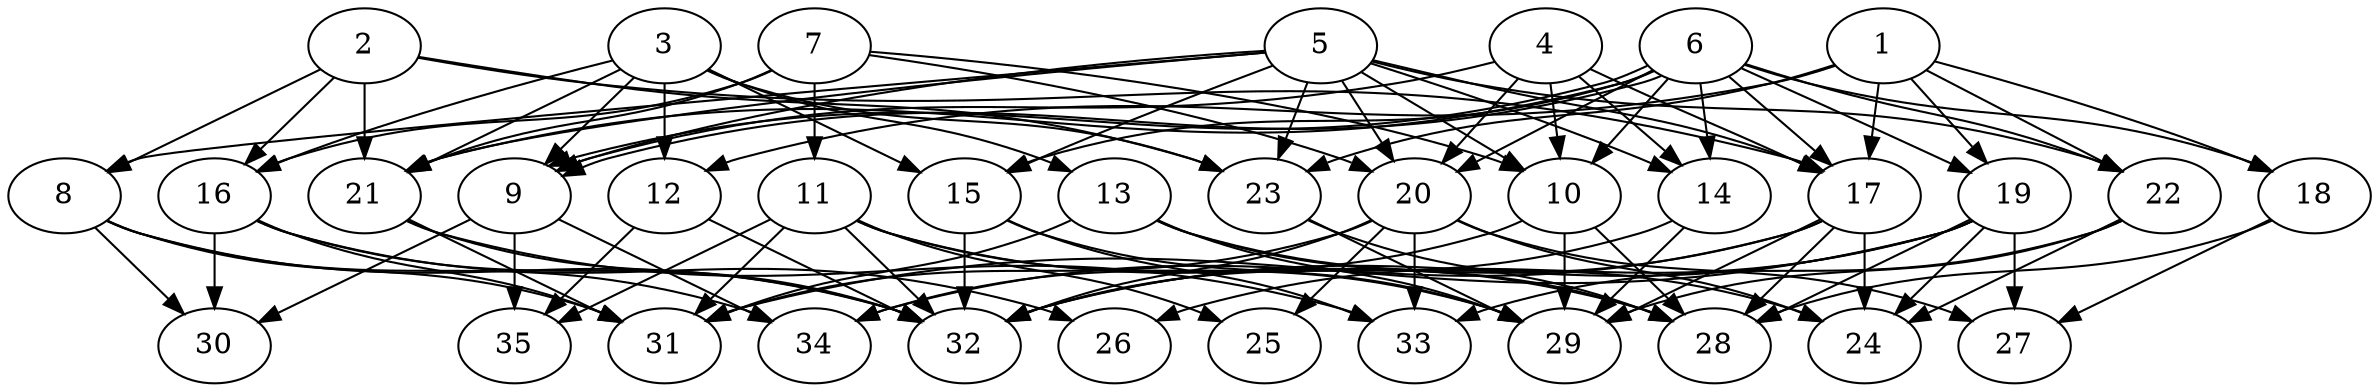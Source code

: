 // DAG automatically generated by daggen at Thu Oct  3 14:05:36 2019
// ./daggen --dot -n 35 --ccr 0.4 --fat 0.7 --regular 0.5 --density 0.7 --mindata 5242880 --maxdata 52428800 
digraph G {
  1 [size="98019840", alpha="0.08", expect_size="39207936"] 
  1 -> 12 [size ="39207936"]
  1 -> 17 [size ="39207936"]
  1 -> 18 [size ="39207936"]
  1 -> 19 [size ="39207936"]
  1 -> 22 [size ="39207936"]
  1 -> 23 [size ="39207936"]
  2 [size="98470400", alpha="0.15", expect_size="39388160"] 
  2 -> 8 [size ="39388160"]
  2 -> 16 [size ="39388160"]
  2 -> 17 [size ="39388160"]
  2 -> 21 [size ="39388160"]
  2 -> 23 [size ="39388160"]
  3 [size="60613120", alpha="0.13", expect_size="24245248"] 
  3 -> 9 [size ="24245248"]
  3 -> 12 [size ="24245248"]
  3 -> 13 [size ="24245248"]
  3 -> 15 [size ="24245248"]
  3 -> 16 [size ="24245248"]
  3 -> 21 [size ="24245248"]
  3 -> 23 [size ="24245248"]
  4 [size="130255360", alpha="0.17", expect_size="52102144"] 
  4 -> 9 [size ="52102144"]
  4 -> 10 [size ="52102144"]
  4 -> 14 [size ="52102144"]
  4 -> 17 [size ="52102144"]
  4 -> 20 [size ="52102144"]
  5 [size="94353920", alpha="0.00", expect_size="37741568"] 
  5 -> 8 [size ="37741568"]
  5 -> 9 [size ="37741568"]
  5 -> 10 [size ="37741568"]
  5 -> 14 [size ="37741568"]
  5 -> 15 [size ="37741568"]
  5 -> 17 [size ="37741568"]
  5 -> 20 [size ="37741568"]
  5 -> 21 [size ="37741568"]
  5 -> 22 [size ="37741568"]
  5 -> 23 [size ="37741568"]
  6 [size="119160320", alpha="0.07", expect_size="47664128"] 
  6 -> 9 [size ="47664128"]
  6 -> 9 [size ="47664128"]
  6 -> 10 [size ="47664128"]
  6 -> 14 [size ="47664128"]
  6 -> 15 [size ="47664128"]
  6 -> 17 [size ="47664128"]
  6 -> 18 [size ="47664128"]
  6 -> 19 [size ="47664128"]
  6 -> 20 [size ="47664128"]
  6 -> 21 [size ="47664128"]
  6 -> 22 [size ="47664128"]
  7 [size="52503040", alpha="0.17", expect_size="21001216"] 
  7 -> 10 [size ="21001216"]
  7 -> 11 [size ="21001216"]
  7 -> 16 [size ="21001216"]
  7 -> 20 [size ="21001216"]
  7 -> 21 [size ="21001216"]
  8 [size="23365120", alpha="0.09", expect_size="9346048"] 
  8 -> 30 [size ="9346048"]
  8 -> 31 [size ="9346048"]
  8 -> 32 [size ="9346048"]
  8 -> 34 [size ="9346048"]
  9 [size="110479360", alpha="0.18", expect_size="44191744"] 
  9 -> 30 [size ="44191744"]
  9 -> 34 [size ="44191744"]
  9 -> 35 [size ="44191744"]
  10 [size="16488960", alpha="0.15", expect_size="6595584"] 
  10 -> 28 [size ="6595584"]
  10 -> 29 [size ="6595584"]
  10 -> 34 [size ="6595584"]
  11 [size="115804160", alpha="0.11", expect_size="46321664"] 
  11 -> 25 [size ="46321664"]
  11 -> 28 [size ="46321664"]
  11 -> 29 [size ="46321664"]
  11 -> 31 [size ="46321664"]
  11 -> 32 [size ="46321664"]
  11 -> 35 [size ="46321664"]
  12 [size="42869760", alpha="0.03", expect_size="17147904"] 
  12 -> 32 [size ="17147904"]
  12 -> 35 [size ="17147904"]
  13 [size="130790400", alpha="0.09", expect_size="52316160"] 
  13 -> 24 [size ="52316160"]
  13 -> 28 [size ="52316160"]
  13 -> 29 [size ="52316160"]
  13 -> 31 [size ="52316160"]
  14 [size="90782720", alpha="0.15", expect_size="36313088"] 
  14 -> 29 [size ="36313088"]
  14 -> 32 [size ="36313088"]
  15 [size="72261120", alpha="0.12", expect_size="28904448"] 
  15 -> 29 [size ="28904448"]
  15 -> 32 [size ="28904448"]
  15 -> 33 [size ="28904448"]
  16 [size="73047040", alpha="0.07", expect_size="29218816"] 
  16 -> 26 [size ="29218816"]
  16 -> 30 [size ="29218816"]
  16 -> 31 [size ="29218816"]
  16 -> 32 [size ="29218816"]
  17 [size="113699840", alpha="0.07", expect_size="45479936"] 
  17 -> 24 [size ="45479936"]
  17 -> 28 [size ="45479936"]
  17 -> 29 [size ="45479936"]
  17 -> 32 [size ="45479936"]
  17 -> 34 [size ="45479936"]
  18 [size="96424960", alpha="0.04", expect_size="38569984"] 
  18 -> 27 [size ="38569984"]
  18 -> 28 [size ="38569984"]
  19 [size="32867840", alpha="0.12", expect_size="13147136"] 
  19 -> 24 [size ="13147136"]
  19 -> 26 [size ="13147136"]
  19 -> 27 [size ="13147136"]
  19 -> 28 [size ="13147136"]
  19 -> 31 [size ="13147136"]
  19 -> 32 [size ="13147136"]
  20 [size="19694080", alpha="0.01", expect_size="7877632"] 
  20 -> 24 [size ="7877632"]
  20 -> 25 [size ="7877632"]
  20 -> 27 [size ="7877632"]
  20 -> 31 [size ="7877632"]
  20 -> 32 [size ="7877632"]
  20 -> 33 [size ="7877632"]
  21 [size="106193920", alpha="0.05", expect_size="42477568"] 
  21 -> 31 [size ="42477568"]
  21 -> 32 [size ="42477568"]
  21 -> 33 [size ="42477568"]
  22 [size="54049280", alpha="0.03", expect_size="21619712"] 
  22 -> 24 [size ="21619712"]
  22 -> 29 [size ="21619712"]
  22 -> 33 [size ="21619712"]
  23 [size="72921600", alpha="0.09", expect_size="29168640"] 
  23 -> 28 [size ="29168640"]
  23 -> 29 [size ="29168640"]
  24 [size="125230080", alpha="0.15", expect_size="50092032"] 
  25 [size="95239680", alpha="0.14", expect_size="38095872"] 
  26 [size="46604800", alpha="0.12", expect_size="18641920"] 
  27 [size="86533120", alpha="0.17", expect_size="34613248"] 
  28 [size="125416960", alpha="0.03", expect_size="50166784"] 
  29 [size="33100800", alpha="0.05", expect_size="13240320"] 
  30 [size="102906880", alpha="0.09", expect_size="41162752"] 
  31 [size="108879360", alpha="0.09", expect_size="43551744"] 
  32 [size="17968640", alpha="0.15", expect_size="7187456"] 
  33 [size="33500160", alpha="0.01", expect_size="13400064"] 
  34 [size="85022720", alpha="0.19", expect_size="34009088"] 
  35 [size="53752320", alpha="0.08", expect_size="21500928"] 
}
